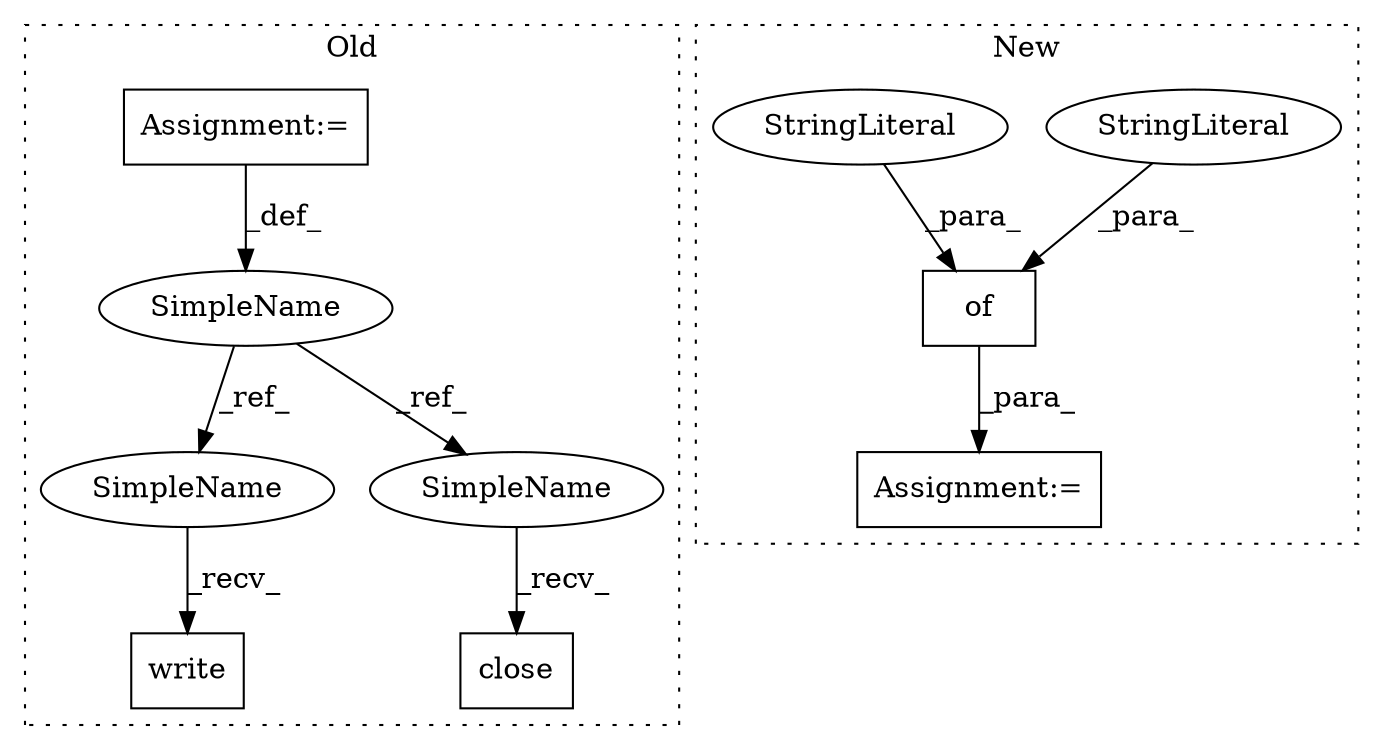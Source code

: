 digraph G {
subgraph cluster0 {
1 [label="close" a="32" s="954" l="7" shape="box"];
6 [label="SimpleName" a="42" s="686" l="6" shape="ellipse"];
7 [label="write" a="32" s="924,934" l="6,1" shape="box"];
8 [label="Assignment:=" a="7" s="529" l="10" shape="box"];
9 [label="SimpleName" a="42" s="917" l="6" shape="ellipse"];
10 [label="SimpleName" a="42" s="947" l="6" shape="ellipse"];
label = "Old";
style="dotted";
}
subgraph cluster1 {
2 [label="of" a="32" s="724,751" l="3,1" shape="box"];
3 [label="Assignment:=" a="7" s="773" l="1" shape="box"];
4 [label="StringLiteral" a="45" s="727" l="5" shape="ellipse"];
5 [label="StringLiteral" a="45" s="738" l="7" shape="ellipse"];
label = "New";
style="dotted";
}
2 -> 3 [label="_para_"];
4 -> 2 [label="_para_"];
5 -> 2 [label="_para_"];
6 -> 9 [label="_ref_"];
6 -> 10 [label="_ref_"];
8 -> 6 [label="_def_"];
9 -> 7 [label="_recv_"];
10 -> 1 [label="_recv_"];
}